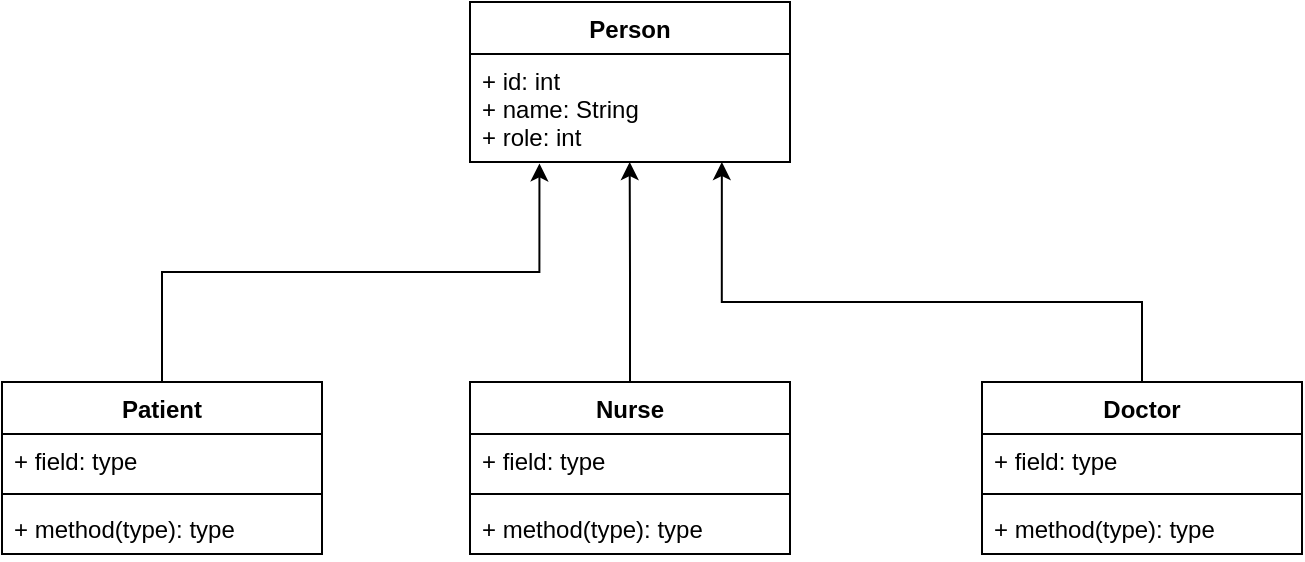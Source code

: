 <mxfile version="20.5.1" type="github">
  <diagram id="PnP3ODJL_Z0Urigxx_61" name="第 1 页">
    <mxGraphModel dx="989" dy="521" grid="1" gridSize="10" guides="1" tooltips="1" connect="1" arrows="1" fold="1" page="1" pageScale="1" pageWidth="827" pageHeight="1169" math="0" shadow="0">
      <root>
        <mxCell id="0" />
        <mxCell id="1" parent="0" />
        <mxCell id="yancYa5-sekdh3y2tkEI-1" value="Person" style="swimlane;fontStyle=1;align=center;verticalAlign=top;childLayout=stackLayout;horizontal=1;startSize=26;horizontalStack=0;resizeParent=1;resizeParentMax=0;resizeLast=0;collapsible=1;marginBottom=0;" vertex="1" parent="1">
          <mxGeometry x="334" y="60" width="160" height="80" as="geometry">
            <mxRectangle x="330" y="240" width="100" height="30" as="alternateBounds" />
          </mxGeometry>
        </mxCell>
        <mxCell id="yancYa5-sekdh3y2tkEI-2" value="+ id: int&#xa;+ name: String&#xa;+ role: int" style="text;strokeColor=none;fillColor=none;align=left;verticalAlign=top;spacingLeft=4;spacingRight=4;overflow=hidden;rotatable=0;points=[[0,0.5],[1,0.5]];portConstraint=eastwest;" vertex="1" parent="yancYa5-sekdh3y2tkEI-1">
          <mxGeometry y="26" width="160" height="54" as="geometry" />
        </mxCell>
        <mxCell id="yancYa5-sekdh3y2tkEI-25" style="edgeStyle=orthogonalEdgeStyle;rounded=0;orthogonalLoop=1;jettySize=auto;html=1;exitX=0.5;exitY=0;exitDx=0;exitDy=0;entryX=0.217;entryY=1.013;entryDx=0;entryDy=0;entryPerimeter=0;" edge="1" parent="1" source="yancYa5-sekdh3y2tkEI-9" target="yancYa5-sekdh3y2tkEI-2">
          <mxGeometry relative="1" as="geometry" />
        </mxCell>
        <mxCell id="yancYa5-sekdh3y2tkEI-9" value="Patient" style="swimlane;fontStyle=1;align=center;verticalAlign=top;childLayout=stackLayout;horizontal=1;startSize=26;horizontalStack=0;resizeParent=1;resizeParentMax=0;resizeLast=0;collapsible=1;marginBottom=0;" vertex="1" parent="1">
          <mxGeometry x="100" y="250" width="160" height="86" as="geometry" />
        </mxCell>
        <mxCell id="yancYa5-sekdh3y2tkEI-10" value="+ field: type" style="text;strokeColor=none;fillColor=none;align=left;verticalAlign=top;spacingLeft=4;spacingRight=4;overflow=hidden;rotatable=0;points=[[0,0.5],[1,0.5]];portConstraint=eastwest;" vertex="1" parent="yancYa5-sekdh3y2tkEI-9">
          <mxGeometry y="26" width="160" height="26" as="geometry" />
        </mxCell>
        <mxCell id="yancYa5-sekdh3y2tkEI-11" value="" style="line;strokeWidth=1;fillColor=none;align=left;verticalAlign=middle;spacingTop=-1;spacingLeft=3;spacingRight=3;rotatable=0;labelPosition=right;points=[];portConstraint=eastwest;strokeColor=inherit;" vertex="1" parent="yancYa5-sekdh3y2tkEI-9">
          <mxGeometry y="52" width="160" height="8" as="geometry" />
        </mxCell>
        <mxCell id="yancYa5-sekdh3y2tkEI-12" value="+ method(type): type" style="text;strokeColor=none;fillColor=none;align=left;verticalAlign=top;spacingLeft=4;spacingRight=4;overflow=hidden;rotatable=0;points=[[0,0.5],[1,0.5]];portConstraint=eastwest;" vertex="1" parent="yancYa5-sekdh3y2tkEI-9">
          <mxGeometry y="60" width="160" height="26" as="geometry" />
        </mxCell>
        <mxCell id="yancYa5-sekdh3y2tkEI-23" style="edgeStyle=orthogonalEdgeStyle;rounded=0;orthogonalLoop=1;jettySize=auto;html=1;exitX=0.5;exitY=0;exitDx=0;exitDy=0;entryX=0.499;entryY=1;entryDx=0;entryDy=0;entryPerimeter=0;" edge="1" parent="1" source="yancYa5-sekdh3y2tkEI-13" target="yancYa5-sekdh3y2tkEI-2">
          <mxGeometry relative="1" as="geometry" />
        </mxCell>
        <mxCell id="yancYa5-sekdh3y2tkEI-13" value="Nurse" style="swimlane;fontStyle=1;align=center;verticalAlign=top;childLayout=stackLayout;horizontal=1;startSize=26;horizontalStack=0;resizeParent=1;resizeParentMax=0;resizeLast=0;collapsible=1;marginBottom=0;" vertex="1" parent="1">
          <mxGeometry x="334" y="250" width="160" height="86" as="geometry" />
        </mxCell>
        <mxCell id="yancYa5-sekdh3y2tkEI-14" value="+ field: type" style="text;strokeColor=none;fillColor=none;align=left;verticalAlign=top;spacingLeft=4;spacingRight=4;overflow=hidden;rotatable=0;points=[[0,0.5],[1,0.5]];portConstraint=eastwest;" vertex="1" parent="yancYa5-sekdh3y2tkEI-13">
          <mxGeometry y="26" width="160" height="26" as="geometry" />
        </mxCell>
        <mxCell id="yancYa5-sekdh3y2tkEI-15" value="" style="line;strokeWidth=1;fillColor=none;align=left;verticalAlign=middle;spacingTop=-1;spacingLeft=3;spacingRight=3;rotatable=0;labelPosition=right;points=[];portConstraint=eastwest;strokeColor=inherit;" vertex="1" parent="yancYa5-sekdh3y2tkEI-13">
          <mxGeometry y="52" width="160" height="8" as="geometry" />
        </mxCell>
        <mxCell id="yancYa5-sekdh3y2tkEI-16" value="+ method(type): type" style="text;strokeColor=none;fillColor=none;align=left;verticalAlign=top;spacingLeft=4;spacingRight=4;overflow=hidden;rotatable=0;points=[[0,0.5],[1,0.5]];portConstraint=eastwest;" vertex="1" parent="yancYa5-sekdh3y2tkEI-13">
          <mxGeometry y="60" width="160" height="26" as="geometry" />
        </mxCell>
        <mxCell id="yancYa5-sekdh3y2tkEI-24" style="edgeStyle=orthogonalEdgeStyle;rounded=0;orthogonalLoop=1;jettySize=auto;html=1;exitX=0.5;exitY=0;exitDx=0;exitDy=0;entryX=0.787;entryY=1;entryDx=0;entryDy=0;entryPerimeter=0;" edge="1" parent="1" source="yancYa5-sekdh3y2tkEI-17" target="yancYa5-sekdh3y2tkEI-2">
          <mxGeometry relative="1" as="geometry">
            <Array as="points">
              <mxPoint x="670" y="210" />
              <mxPoint x="460" y="210" />
            </Array>
          </mxGeometry>
        </mxCell>
        <mxCell id="yancYa5-sekdh3y2tkEI-17" value="Doctor" style="swimlane;fontStyle=1;align=center;verticalAlign=top;childLayout=stackLayout;horizontal=1;startSize=26;horizontalStack=0;resizeParent=1;resizeParentMax=0;resizeLast=0;collapsible=1;marginBottom=0;" vertex="1" parent="1">
          <mxGeometry x="590" y="250" width="160" height="86" as="geometry" />
        </mxCell>
        <mxCell id="yancYa5-sekdh3y2tkEI-18" value="+ field: type" style="text;strokeColor=none;fillColor=none;align=left;verticalAlign=top;spacingLeft=4;spacingRight=4;overflow=hidden;rotatable=0;points=[[0,0.5],[1,0.5]];portConstraint=eastwest;" vertex="1" parent="yancYa5-sekdh3y2tkEI-17">
          <mxGeometry y="26" width="160" height="26" as="geometry" />
        </mxCell>
        <mxCell id="yancYa5-sekdh3y2tkEI-19" value="" style="line;strokeWidth=1;fillColor=none;align=left;verticalAlign=middle;spacingTop=-1;spacingLeft=3;spacingRight=3;rotatable=0;labelPosition=right;points=[];portConstraint=eastwest;strokeColor=inherit;" vertex="1" parent="yancYa5-sekdh3y2tkEI-17">
          <mxGeometry y="52" width="160" height="8" as="geometry" />
        </mxCell>
        <mxCell id="yancYa5-sekdh3y2tkEI-20" value="+ method(type): type" style="text;strokeColor=none;fillColor=none;align=left;verticalAlign=top;spacingLeft=4;spacingRight=4;overflow=hidden;rotatable=0;points=[[0,0.5],[1,0.5]];portConstraint=eastwest;" vertex="1" parent="yancYa5-sekdh3y2tkEI-17">
          <mxGeometry y="60" width="160" height="26" as="geometry" />
        </mxCell>
      </root>
    </mxGraphModel>
  </diagram>
</mxfile>
